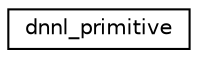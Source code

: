 digraph "Graphical Class Hierarchy"
{
 // LATEX_PDF_SIZE
  edge [fontname="Helvetica",fontsize="10",labelfontname="Helvetica",labelfontsize="10"];
  node [fontname="Helvetica",fontsize="10",shape=record];
  rankdir="LR";
  Node0 [label="dnnl_primitive",height=0.2,width=0.4,color="black", fillcolor="white", style="filled",URL="$structdnnl__primitive.html",tooltip=" "];
}
